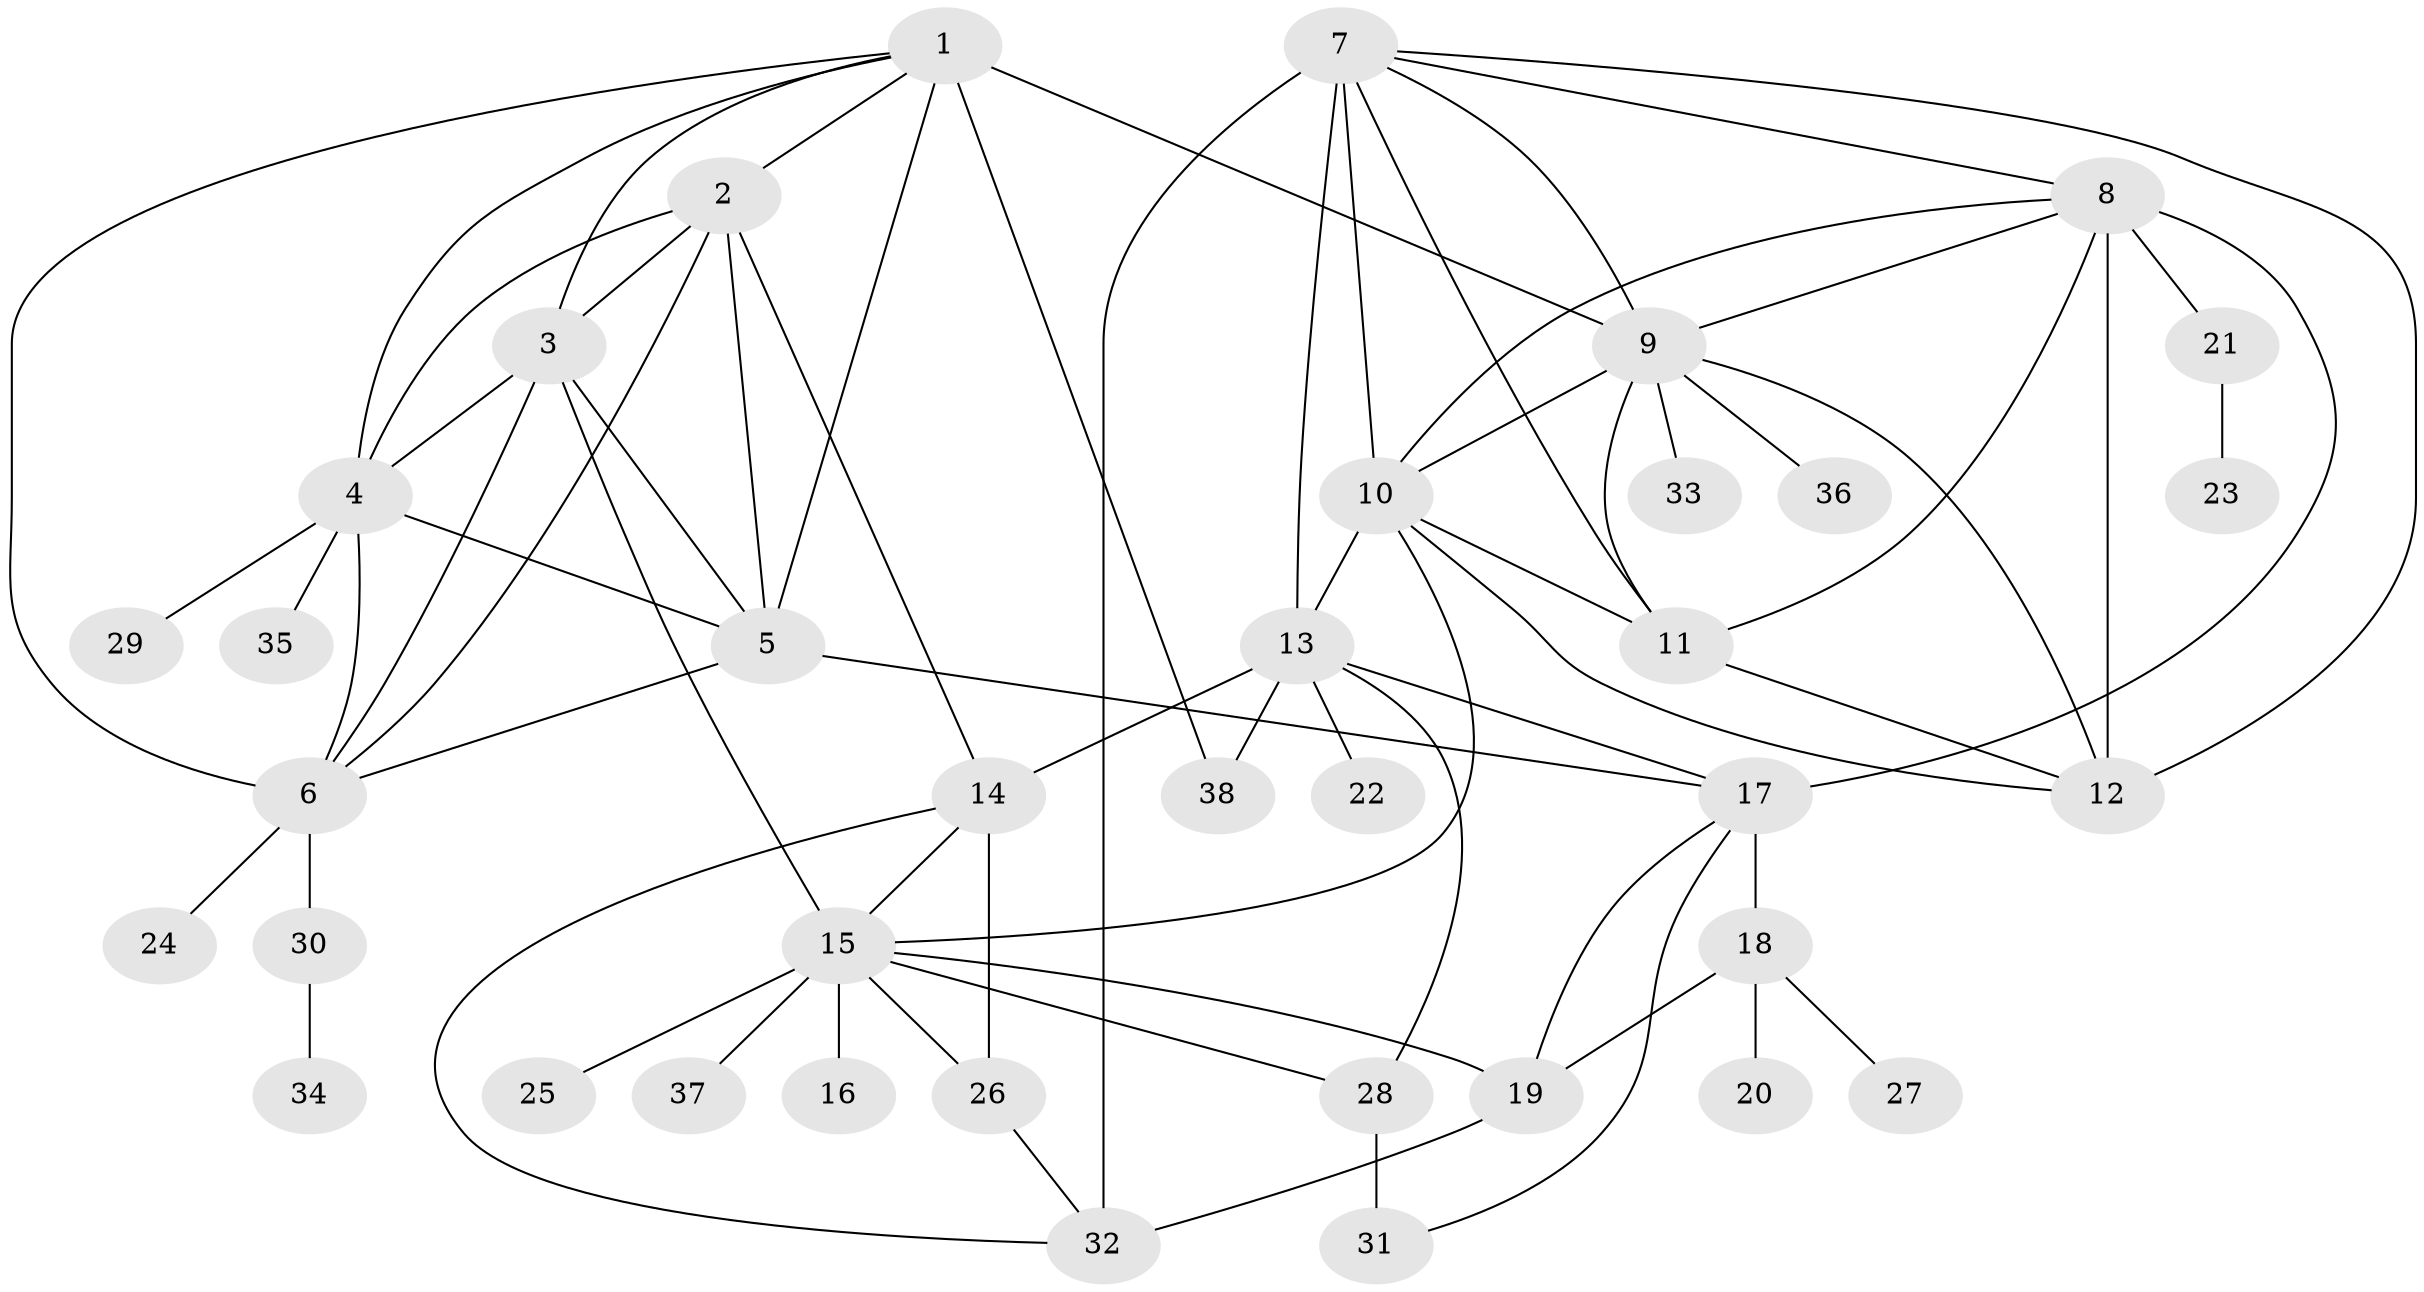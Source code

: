 // original degree distribution, {7: 0.07258064516129033, 9: 0.016129032258064516, 10: 0.03225806451612903, 11: 0.03225806451612903, 8: 0.024193548387096774, 6: 0.03225806451612903, 5: 0.016129032258064516, 12: 0.008064516129032258, 13: 0.008064516129032258, 1: 0.5725806451612904, 2: 0.12903225806451613, 3: 0.04032258064516129, 4: 0.016129032258064516}
// Generated by graph-tools (version 1.1) at 2025/52/03/04/25 22:52:06]
// undirected, 38 vertices, 72 edges
graph export_dot {
  node [color=gray90,style=filled];
  1;
  2;
  3;
  4;
  5;
  6;
  7;
  8;
  9;
  10;
  11;
  12;
  13;
  14;
  15;
  16;
  17;
  18;
  19;
  20;
  21;
  22;
  23;
  24;
  25;
  26;
  27;
  28;
  29;
  30;
  31;
  32;
  33;
  34;
  35;
  36;
  37;
  38;
  1 -- 2 [weight=1.0];
  1 -- 3 [weight=1.0];
  1 -- 4 [weight=1.0];
  1 -- 5 [weight=4.0];
  1 -- 6 [weight=1.0];
  1 -- 9 [weight=1.0];
  1 -- 38 [weight=1.0];
  2 -- 3 [weight=1.0];
  2 -- 4 [weight=1.0];
  2 -- 5 [weight=1.0];
  2 -- 6 [weight=1.0];
  2 -- 14 [weight=1.0];
  3 -- 4 [weight=1.0];
  3 -- 5 [weight=1.0];
  3 -- 6 [weight=1.0];
  3 -- 15 [weight=1.0];
  4 -- 5 [weight=1.0];
  4 -- 6 [weight=1.0];
  4 -- 29 [weight=1.0];
  4 -- 35 [weight=1.0];
  5 -- 6 [weight=1.0];
  5 -- 17 [weight=1.0];
  6 -- 24 [weight=1.0];
  6 -- 30 [weight=3.0];
  7 -- 8 [weight=1.0];
  7 -- 9 [weight=1.0];
  7 -- 10 [weight=1.0];
  7 -- 11 [weight=1.0];
  7 -- 12 [weight=1.0];
  7 -- 13 [weight=1.0];
  7 -- 32 [weight=3.0];
  8 -- 9 [weight=1.0];
  8 -- 10 [weight=1.0];
  8 -- 11 [weight=1.0];
  8 -- 12 [weight=5.0];
  8 -- 17 [weight=1.0];
  8 -- 21 [weight=1.0];
  9 -- 10 [weight=1.0];
  9 -- 11 [weight=1.0];
  9 -- 12 [weight=1.0];
  9 -- 33 [weight=1.0];
  9 -- 36 [weight=1.0];
  10 -- 11 [weight=1.0];
  10 -- 12 [weight=1.0];
  10 -- 13 [weight=1.0];
  10 -- 15 [weight=1.0];
  11 -- 12 [weight=1.0];
  13 -- 14 [weight=5.0];
  13 -- 17 [weight=1.0];
  13 -- 22 [weight=1.0];
  13 -- 28 [weight=1.0];
  13 -- 38 [weight=3.0];
  14 -- 15 [weight=1.0];
  14 -- 26 [weight=1.0];
  14 -- 32 [weight=1.0];
  15 -- 16 [weight=5.0];
  15 -- 19 [weight=1.0];
  15 -- 25 [weight=1.0];
  15 -- 26 [weight=4.0];
  15 -- 28 [weight=1.0];
  15 -- 37 [weight=4.0];
  17 -- 18 [weight=8.0];
  17 -- 19 [weight=3.0];
  17 -- 31 [weight=1.0];
  18 -- 19 [weight=2.0];
  18 -- 20 [weight=4.0];
  18 -- 27 [weight=1.0];
  19 -- 32 [weight=1.0];
  21 -- 23 [weight=1.0];
  26 -- 32 [weight=1.0];
  28 -- 31 [weight=2.0];
  30 -- 34 [weight=1.0];
}
